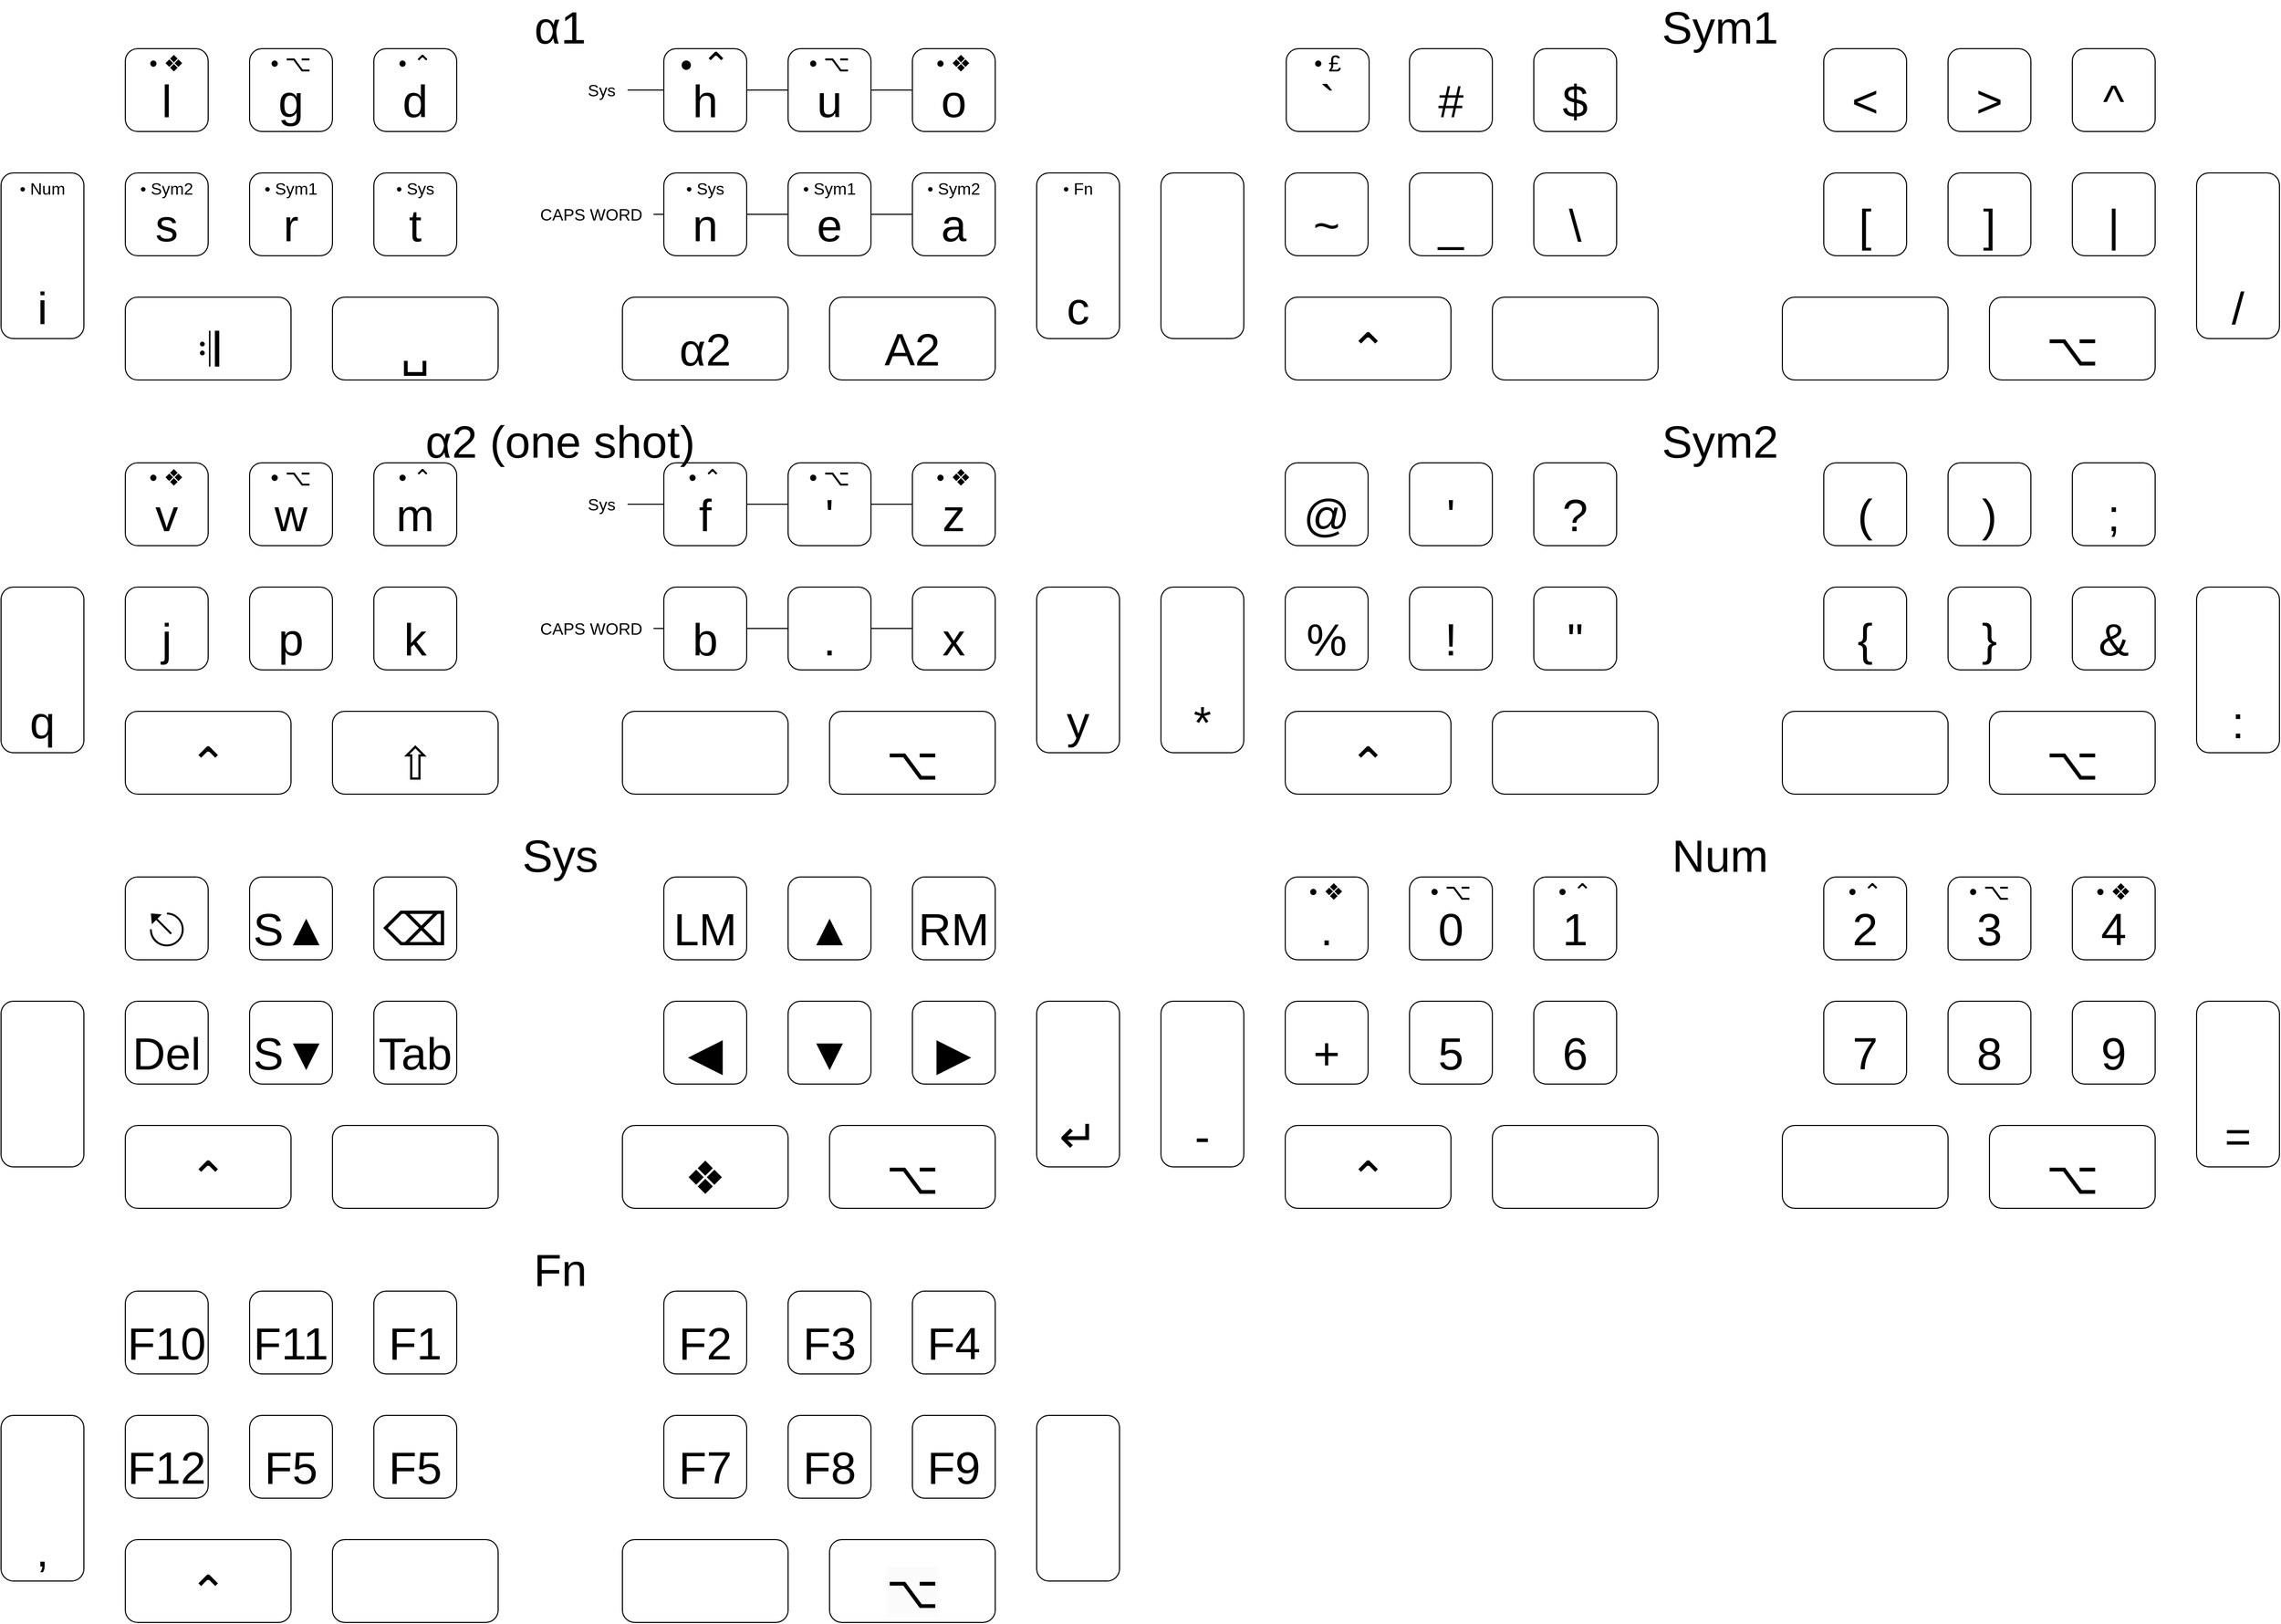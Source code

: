 <mxfile version="22.1.4" type="device">
  <diagram name="Page-1" id="Aq-wR4CXU5gDPPhotH3a">
    <mxGraphModel dx="1390" dy="2133" grid="1" gridSize="10" guides="1" tooltips="1" connect="1" arrows="1" fold="1" page="1" pageScale="1" pageWidth="827" pageHeight="1169" math="0" shadow="0">
      <root>
        <mxCell id="0" />
        <mxCell id="1" parent="0" />
        <mxCell id="SiqbtzPdJ404q3Dv6ypA-13" value="" style="rounded=0;whiteSpace=wrap;html=1;fillColor=none;recursiveResize=0;container=1;collapsible=0;strokeColor=none;" parent="1" vertex="1">
          <mxGeometry width="1080" height="360" as="geometry" />
        </mxCell>
        <mxCell id="Ziowv4BcDtoUfPSD0Y5t-6" value="d" style="rounded=1;whiteSpace=wrap;html=1;container=1;collapsible=0;recursiveResize=0;labelPosition=center;verticalLabelPosition=middle;align=center;verticalAlign=bottom;fontSize=44;fillColor=none;" parent="SiqbtzPdJ404q3Dv6ypA-13" vertex="1">
          <mxGeometry x="360" y="40" width="80" height="80" as="geometry" />
        </mxCell>
        <mxCell id="Ziowv4BcDtoUfPSD0Y5t-34" value="• ⌃" style="text;html=1;strokeColor=none;fillColor=none;align=center;verticalAlign=middle;whiteSpace=wrap;rounded=0;fontSize=22;" parent="Ziowv4BcDtoUfPSD0Y5t-6" vertex="1">
          <mxGeometry x="10" width="60" height="30" as="geometry" />
        </mxCell>
        <mxCell id="Ziowv4BcDtoUfPSD0Y5t-1" value="l" style="rounded=1;whiteSpace=wrap;html=1;container=1;collapsible=0;recursiveResize=0;labelPosition=center;verticalLabelPosition=middle;align=center;verticalAlign=bottom;fontSize=44;fillColor=none;" parent="SiqbtzPdJ404q3Dv6ypA-13" vertex="1">
          <mxGeometry x="120" y="40" width="80" height="80" as="geometry" />
        </mxCell>
        <mxCell id="Ziowv4BcDtoUfPSD0Y5t-32" value="•&amp;nbsp;❖" style="text;html=1;strokeColor=none;fillColor=none;align=center;verticalAlign=middle;whiteSpace=wrap;rounded=0;fontSize=22;" parent="Ziowv4BcDtoUfPSD0Y5t-1" vertex="1">
          <mxGeometry x="10" width="60" height="30" as="geometry" />
        </mxCell>
        <mxCell id="Ziowv4BcDtoUfPSD0Y5t-4" value="g" style="rounded=1;whiteSpace=wrap;html=1;container=1;collapsible=0;recursiveResize=0;labelPosition=center;verticalLabelPosition=middle;align=center;verticalAlign=bottom;fontSize=44;fillColor=none;" parent="SiqbtzPdJ404q3Dv6ypA-13" vertex="1">
          <mxGeometry x="240" y="40" width="80" height="80" as="geometry" />
        </mxCell>
        <mxCell id="Ziowv4BcDtoUfPSD0Y5t-33" value="•&amp;nbsp;⌥" style="text;html=1;strokeColor=none;fillColor=none;align=center;verticalAlign=middle;whiteSpace=wrap;rounded=0;fontSize=22;" parent="Ziowv4BcDtoUfPSD0Y5t-4" vertex="1">
          <mxGeometry x="10" width="60" height="30" as="geometry" />
        </mxCell>
        <mxCell id="Ziowv4BcDtoUfPSD0Y5t-8" value="s" style="rounded=1;whiteSpace=wrap;html=1;container=1;collapsible=0;recursiveResize=0;labelPosition=center;verticalLabelPosition=middle;align=center;verticalAlign=bottom;fontSize=44;fillColor=none;" parent="SiqbtzPdJ404q3Dv6ypA-13" vertex="1">
          <mxGeometry x="120" y="160" width="80" height="80" as="geometry" />
        </mxCell>
        <mxCell id="Ziowv4BcDtoUfPSD0Y5t-43" value="• Sym2" style="text;html=1;strokeColor=none;fillColor=none;align=center;verticalAlign=middle;whiteSpace=wrap;rounded=0;fontSize=16;" parent="Ziowv4BcDtoUfPSD0Y5t-8" vertex="1">
          <mxGeometry x="10" width="60" height="30" as="geometry" />
        </mxCell>
        <mxCell id="Ziowv4BcDtoUfPSD0Y5t-10" value="r" style="rounded=1;whiteSpace=wrap;html=1;container=1;collapsible=0;recursiveResize=0;labelPosition=center;verticalLabelPosition=middle;align=center;verticalAlign=bottom;fontSize=44;fillColor=none;" parent="SiqbtzPdJ404q3Dv6ypA-13" vertex="1">
          <mxGeometry x="240" y="160" width="80" height="80" as="geometry" />
        </mxCell>
        <mxCell id="Ziowv4BcDtoUfPSD0Y5t-42" value="• Sym1" style="text;html=1;strokeColor=none;fillColor=none;align=center;verticalAlign=middle;whiteSpace=wrap;rounded=0;fontSize=16;" parent="Ziowv4BcDtoUfPSD0Y5t-10" vertex="1">
          <mxGeometry x="10" width="60" height="30" as="geometry" />
        </mxCell>
        <mxCell id="Ziowv4BcDtoUfPSD0Y5t-12" value="t" style="rounded=1;whiteSpace=wrap;html=1;container=1;collapsible=0;recursiveResize=0;labelPosition=center;verticalLabelPosition=middle;align=center;verticalAlign=bottom;fontSize=44;fillColor=none;" parent="SiqbtzPdJ404q3Dv6ypA-13" vertex="1">
          <mxGeometry x="360" y="160" width="80" height="80" as="geometry" />
        </mxCell>
        <mxCell id="Ziowv4BcDtoUfPSD0Y5t-44" value="• Sys" style="text;html=1;strokeColor=none;fillColor=none;align=center;verticalAlign=middle;whiteSpace=wrap;rounded=0;fontSize=16;" parent="Ziowv4BcDtoUfPSD0Y5t-12" vertex="1">
          <mxGeometry x="10" width="60" height="30" as="geometry" />
        </mxCell>
        <mxCell id="Ziowv4BcDtoUfPSD0Y5t-20" value="i" style="rounded=1;whiteSpace=wrap;html=1;container=1;collapsible=0;recursiveResize=0;labelPosition=center;verticalLabelPosition=middle;align=center;verticalAlign=bottom;fontSize=44;fillColor=none;" parent="SiqbtzPdJ404q3Dv6ypA-13" vertex="1">
          <mxGeometry y="160" width="80" height="160" as="geometry" />
        </mxCell>
        <mxCell id="Ziowv4BcDtoUfPSD0Y5t-39" value="• Num" style="text;html=1;strokeColor=none;fillColor=none;align=center;verticalAlign=middle;whiteSpace=wrap;rounded=0;fontSize=16;" parent="Ziowv4BcDtoUfPSD0Y5t-20" vertex="1">
          <mxGeometry x="10" width="60" height="30" as="geometry" />
        </mxCell>
        <mxCell id="Ziowv4BcDtoUfPSD0Y5t-22" value="␣" style="rounded=1;whiteSpace=wrap;html=1;container=1;collapsible=0;recursiveResize=0;labelPosition=center;verticalLabelPosition=middle;align=center;verticalAlign=bottom;fontSize=44;fillColor=none;" parent="SiqbtzPdJ404q3Dv6ypA-13" vertex="1">
          <mxGeometry x="320" y="280" width="160" height="80" as="geometry" />
        </mxCell>
        <mxCell id="Ziowv4BcDtoUfPSD0Y5t-23" value="h" style="rounded=1;whiteSpace=wrap;html=1;container=1;collapsible=0;recursiveResize=0;labelPosition=center;verticalLabelPosition=middle;align=center;verticalAlign=bottom;fontSize=44;fillColor=none;" parent="SiqbtzPdJ404q3Dv6ypA-13" vertex="1">
          <mxGeometry x="640" y="40" width="80" height="80" as="geometry" />
        </mxCell>
        <mxCell id="Ziowv4BcDtoUfPSD0Y5t-35" value="• ⌃" style="text;html=1;strokeColor=none;fillColor=none;align=center;verticalAlign=middle;whiteSpace=wrap;rounded=0;fontSize=33;" parent="Ziowv4BcDtoUfPSD0Y5t-23" vertex="1">
          <mxGeometry x="10" width="60" height="30" as="geometry" />
        </mxCell>
        <mxCell id="SiqbtzPdJ404q3Dv6ypA-15" style="edgeStyle=orthogonalEdgeStyle;rounded=0;orthogonalLoop=1;jettySize=auto;html=1;exitX=0;exitY=0.5;exitDx=0;exitDy=0;entryX=1;entryY=0.5;entryDx=0;entryDy=0;endArrow=none;endFill=0;" parent="SiqbtzPdJ404q3Dv6ypA-13" source="Ziowv4BcDtoUfPSD0Y5t-24" target="Ziowv4BcDtoUfPSD0Y5t-23" edge="1">
          <mxGeometry relative="1" as="geometry" />
        </mxCell>
        <mxCell id="Ziowv4BcDtoUfPSD0Y5t-24" value="u" style="rounded=1;whiteSpace=wrap;html=1;container=1;collapsible=0;recursiveResize=0;labelPosition=center;verticalLabelPosition=middle;align=center;verticalAlign=bottom;fontSize=44;fillColor=none;" parent="SiqbtzPdJ404q3Dv6ypA-13" vertex="1">
          <mxGeometry x="760" y="40" width="80" height="80" as="geometry" />
        </mxCell>
        <mxCell id="Ziowv4BcDtoUfPSD0Y5t-36" value="•&amp;nbsp;⌥" style="text;html=1;strokeColor=none;fillColor=none;align=center;verticalAlign=middle;whiteSpace=wrap;rounded=0;fontSize=22;" parent="Ziowv4BcDtoUfPSD0Y5t-24" vertex="1">
          <mxGeometry x="10" width="60" height="30" as="geometry" />
        </mxCell>
        <mxCell id="SiqbtzPdJ404q3Dv6ypA-14" style="edgeStyle=orthogonalEdgeStyle;rounded=0;orthogonalLoop=1;jettySize=auto;html=1;exitX=0;exitY=0.5;exitDx=0;exitDy=0;entryX=1;entryY=0.5;entryDx=0;entryDy=0;endArrow=none;endFill=0;" parent="SiqbtzPdJ404q3Dv6ypA-13" source="Ziowv4BcDtoUfPSD0Y5t-25" target="Ziowv4BcDtoUfPSD0Y5t-24" edge="1">
          <mxGeometry relative="1" as="geometry" />
        </mxCell>
        <mxCell id="Ziowv4BcDtoUfPSD0Y5t-25" value="o" style="rounded=1;whiteSpace=wrap;html=1;container=1;collapsible=0;recursiveResize=0;labelPosition=center;verticalLabelPosition=middle;align=center;verticalAlign=bottom;fontSize=44;fillColor=none;" parent="SiqbtzPdJ404q3Dv6ypA-13" vertex="1">
          <mxGeometry x="880" y="40" width="80" height="80" as="geometry" />
        </mxCell>
        <mxCell id="Ziowv4BcDtoUfPSD0Y5t-37" value="•&amp;nbsp;❖" style="text;html=1;strokeColor=none;fillColor=none;align=center;verticalAlign=middle;whiteSpace=wrap;rounded=0;fontSize=22;" parent="Ziowv4BcDtoUfPSD0Y5t-25" vertex="1">
          <mxGeometry x="10" width="60" height="30" as="geometry" />
        </mxCell>
        <mxCell id="Ziowv4BcDtoUfPSD0Y5t-26" value="n" style="rounded=1;whiteSpace=wrap;html=1;container=1;collapsible=0;recursiveResize=0;labelPosition=center;verticalLabelPosition=middle;align=center;verticalAlign=bottom;fontSize=44;fillColor=none;" parent="SiqbtzPdJ404q3Dv6ypA-13" vertex="1">
          <mxGeometry x="640" y="160" width="80" height="80" as="geometry" />
        </mxCell>
        <mxCell id="Ziowv4BcDtoUfPSD0Y5t-45" value="• Sys" style="text;html=1;strokeColor=none;fillColor=none;align=center;verticalAlign=middle;whiteSpace=wrap;rounded=0;fontSize=16;" parent="Ziowv4BcDtoUfPSD0Y5t-26" vertex="1">
          <mxGeometry x="10" width="60" height="30" as="geometry" />
        </mxCell>
        <mxCell id="SiqbtzPdJ404q3Dv6ypA-18" style="edgeStyle=orthogonalEdgeStyle;rounded=0;orthogonalLoop=1;jettySize=auto;html=1;exitX=0;exitY=0.5;exitDx=0;exitDy=0;entryX=1;entryY=0.5;entryDx=0;entryDy=0;endArrow=none;endFill=0;" parent="SiqbtzPdJ404q3Dv6ypA-13" source="Ziowv4BcDtoUfPSD0Y5t-27" target="Ziowv4BcDtoUfPSD0Y5t-26" edge="1">
          <mxGeometry relative="1" as="geometry" />
        </mxCell>
        <mxCell id="Ziowv4BcDtoUfPSD0Y5t-27" value="e" style="rounded=1;whiteSpace=wrap;html=1;container=1;collapsible=0;recursiveResize=0;labelPosition=center;verticalLabelPosition=middle;align=center;verticalAlign=bottom;fontSize=44;fillColor=none;" parent="SiqbtzPdJ404q3Dv6ypA-13" vertex="1">
          <mxGeometry x="760" y="160" width="80" height="80" as="geometry" />
        </mxCell>
        <mxCell id="Ziowv4BcDtoUfPSD0Y5t-41" value="• Sym1" style="text;html=1;strokeColor=none;fillColor=none;align=center;verticalAlign=middle;whiteSpace=wrap;rounded=0;fontSize=16;" parent="Ziowv4BcDtoUfPSD0Y5t-27" vertex="1">
          <mxGeometry x="10" width="60" height="30" as="geometry" />
        </mxCell>
        <mxCell id="SiqbtzPdJ404q3Dv6ypA-17" style="edgeStyle=orthogonalEdgeStyle;rounded=0;orthogonalLoop=1;jettySize=auto;html=1;exitX=0;exitY=0.5;exitDx=0;exitDy=0;entryX=1;entryY=0.5;entryDx=0;entryDy=0;endArrow=none;endFill=0;" parent="SiqbtzPdJ404q3Dv6ypA-13" source="Ziowv4BcDtoUfPSD0Y5t-28" target="Ziowv4BcDtoUfPSD0Y5t-27" edge="1">
          <mxGeometry relative="1" as="geometry" />
        </mxCell>
        <mxCell id="Ziowv4BcDtoUfPSD0Y5t-28" value="a" style="rounded=1;whiteSpace=wrap;html=1;container=1;collapsible=0;recursiveResize=0;labelPosition=center;verticalLabelPosition=middle;align=center;verticalAlign=bottom;fontSize=44;fillColor=none;" parent="SiqbtzPdJ404q3Dv6ypA-13" vertex="1">
          <mxGeometry x="880" y="160" width="80" height="80" as="geometry" />
        </mxCell>
        <mxCell id="Ziowv4BcDtoUfPSD0Y5t-40" value="&lt;div style=&quot;font-size: 16px;&quot;&gt;• Sym2&lt;/div&gt;" style="text;html=1;strokeColor=none;fillColor=none;align=center;verticalAlign=middle;whiteSpace=wrap;rounded=0;labelBackgroundColor=default;fontSize=16;" parent="Ziowv4BcDtoUfPSD0Y5t-28" vertex="1">
          <mxGeometry x="10" width="60" height="30" as="geometry" />
        </mxCell>
        <mxCell id="Ziowv4BcDtoUfPSD0Y5t-29" value="c" style="rounded=1;whiteSpace=wrap;html=1;container=1;collapsible=0;recursiveResize=0;labelPosition=center;verticalLabelPosition=middle;align=center;verticalAlign=bottom;fontSize=44;fillColor=none;" parent="SiqbtzPdJ404q3Dv6ypA-13" vertex="1">
          <mxGeometry x="1000" y="160" width="80" height="160" as="geometry" />
        </mxCell>
        <mxCell id="Ziowv4BcDtoUfPSD0Y5t-38" value="• Fn" style="text;html=1;strokeColor=none;fillColor=none;align=center;verticalAlign=middle;whiteSpace=wrap;rounded=0;fontSize=16;" parent="Ziowv4BcDtoUfPSD0Y5t-29" vertex="1">
          <mxGeometry x="10" width="60" height="30" as="geometry" />
        </mxCell>
        <mxCell id="Ziowv4BcDtoUfPSD0Y5t-31" value="α2" style="rounded=1;whiteSpace=wrap;html=1;container=1;collapsible=0;recursiveResize=0;labelPosition=center;verticalLabelPosition=middle;align=center;verticalAlign=bottom;fontSize=44;fillColor=none;" parent="SiqbtzPdJ404q3Dv6ypA-13" vertex="1">
          <mxGeometry x="600" y="280" width="160" height="80" as="geometry" />
        </mxCell>
        <mxCell id="Ziowv4BcDtoUfPSD0Y5t-46" value="𝄇" style="rounded=1;whiteSpace=wrap;html=1;container=1;collapsible=0;recursiveResize=0;labelPosition=center;verticalLabelPosition=middle;align=center;verticalAlign=bottom;fontSize=44;fillColor=none;" parent="SiqbtzPdJ404q3Dv6ypA-13" vertex="1">
          <mxGeometry x="120" y="280" width="160" height="80" as="geometry" />
        </mxCell>
        <mxCell id="Ziowv4BcDtoUfPSD0Y5t-47" value="A2" style="rounded=1;whiteSpace=wrap;html=1;container=1;collapsible=0;recursiveResize=0;labelPosition=center;verticalLabelPosition=middle;align=center;verticalAlign=bottom;fontSize=44;fillColor=none;" parent="SiqbtzPdJ404q3Dv6ypA-13" vertex="1">
          <mxGeometry x="800" y="280" width="160" height="80" as="geometry" />
        </mxCell>
        <mxCell id="SiqbtzPdJ404q3Dv6ypA-2" value="α1" style="text;html=1;strokeColor=none;fillColor=none;align=center;verticalAlign=middle;whiteSpace=wrap;rounded=0;fontSize=44;" parent="SiqbtzPdJ404q3Dv6ypA-13" vertex="1">
          <mxGeometry x="480" width="120" height="40" as="geometry" />
        </mxCell>
        <mxCell id="SiqbtzPdJ404q3Dv6ypA-10" value="CAPS WORD" style="text;html=1;strokeColor=none;fillColor=none;align=center;verticalAlign=middle;whiteSpace=wrap;rounded=0;autosize=1;fontSize=16;" parent="SiqbtzPdJ404q3Dv6ypA-13" vertex="1">
          <mxGeometry x="510" y="185" width="120" height="30" as="geometry" />
        </mxCell>
        <mxCell id="SiqbtzPdJ404q3Dv6ypA-19" style="edgeStyle=orthogonalEdgeStyle;rounded=0;orthogonalLoop=1;jettySize=auto;html=1;exitX=0;exitY=0.5;exitDx=0;exitDy=0;entryX=1;entryY=0.5;entryDx=0;entryDy=0;endArrow=none;endFill=0;" parent="SiqbtzPdJ404q3Dv6ypA-13" source="Ziowv4BcDtoUfPSD0Y5t-26" target="SiqbtzPdJ404q3Dv6ypA-10" edge="1">
          <mxGeometry relative="1" as="geometry" />
        </mxCell>
        <mxCell id="SiqbtzPdJ404q3Dv6ypA-11" value="Sys" style="text;html=1;strokeColor=none;fillColor=none;align=center;verticalAlign=middle;whiteSpace=wrap;rounded=0;autosize=1;fontSize=16;" parent="SiqbtzPdJ404q3Dv6ypA-13" vertex="1">
          <mxGeometry x="555" y="65" width="50" height="30" as="geometry" />
        </mxCell>
        <mxCell id="SiqbtzPdJ404q3Dv6ypA-16" style="edgeStyle=orthogonalEdgeStyle;rounded=0;orthogonalLoop=1;jettySize=auto;html=1;exitX=0;exitY=0.5;exitDx=0;exitDy=0;entryX=1;entryY=0.5;entryDx=0;entryDy=0;endArrow=none;endFill=0;" parent="SiqbtzPdJ404q3Dv6ypA-13" source="Ziowv4BcDtoUfPSD0Y5t-23" target="SiqbtzPdJ404q3Dv6ypA-11" edge="1">
          <mxGeometry relative="1" as="geometry" />
        </mxCell>
        <mxCell id="SiqbtzPdJ404q3Dv6ypA-20" value="" style="rounded=0;whiteSpace=wrap;html=1;fillColor=none;recursiveResize=0;container=1;collapsible=0;strokeColor=none;" parent="1" vertex="1">
          <mxGeometry y="400" width="1080" height="360" as="geometry" />
        </mxCell>
        <mxCell id="SiqbtzPdJ404q3Dv6ypA-21" value="m" style="rounded=1;whiteSpace=wrap;html=1;container=1;collapsible=0;recursiveResize=0;labelPosition=center;verticalLabelPosition=middle;align=center;verticalAlign=bottom;fontSize=44;fillColor=none;" parent="SiqbtzPdJ404q3Dv6ypA-20" vertex="1">
          <mxGeometry x="360" y="40" width="80" height="80" as="geometry" />
        </mxCell>
        <mxCell id="SiqbtzPdJ404q3Dv6ypA-22" value="•&amp;nbsp;⌃" style="text;html=1;strokeColor=none;fillColor=none;align=center;verticalAlign=middle;whiteSpace=wrap;rounded=0;fontSize=22;" parent="SiqbtzPdJ404q3Dv6ypA-21" vertex="1">
          <mxGeometry x="10" width="60" height="30" as="geometry" />
        </mxCell>
        <mxCell id="SiqbtzPdJ404q3Dv6ypA-23" value="v" style="rounded=1;whiteSpace=wrap;html=1;container=1;collapsible=0;recursiveResize=0;labelPosition=center;verticalLabelPosition=middle;align=center;verticalAlign=bottom;fontSize=44;fillColor=none;" parent="SiqbtzPdJ404q3Dv6ypA-20" vertex="1">
          <mxGeometry x="120" y="40" width="80" height="80" as="geometry" />
        </mxCell>
        <mxCell id="SiqbtzPdJ404q3Dv6ypA-24" value="•&amp;nbsp;❖" style="text;html=1;strokeColor=none;fillColor=none;align=center;verticalAlign=middle;whiteSpace=wrap;rounded=0;fontSize=22;" parent="SiqbtzPdJ404q3Dv6ypA-23" vertex="1">
          <mxGeometry x="10" width="60" height="30" as="geometry" />
        </mxCell>
        <mxCell id="SiqbtzPdJ404q3Dv6ypA-25" value="w" style="rounded=1;whiteSpace=wrap;html=1;container=1;collapsible=0;recursiveResize=0;labelPosition=center;verticalLabelPosition=middle;align=center;verticalAlign=bottom;fontSize=44;fillColor=none;" parent="SiqbtzPdJ404q3Dv6ypA-20" vertex="1">
          <mxGeometry x="240" y="40" width="80" height="80" as="geometry" />
        </mxCell>
        <mxCell id="SiqbtzPdJ404q3Dv6ypA-26" value="•&amp;nbsp;⌥" style="text;html=1;strokeColor=none;fillColor=none;align=center;verticalAlign=middle;whiteSpace=wrap;rounded=0;fontSize=22;" parent="SiqbtzPdJ404q3Dv6ypA-25" vertex="1">
          <mxGeometry x="10" width="60" height="30" as="geometry" />
        </mxCell>
        <mxCell id="SiqbtzPdJ404q3Dv6ypA-27" value="j" style="rounded=1;whiteSpace=wrap;html=1;container=1;collapsible=0;recursiveResize=0;labelPosition=center;verticalLabelPosition=middle;align=center;verticalAlign=bottom;fontSize=44;fillColor=none;" parent="SiqbtzPdJ404q3Dv6ypA-20" vertex="1">
          <mxGeometry x="120" y="160" width="80" height="80" as="geometry" />
        </mxCell>
        <mxCell id="SiqbtzPdJ404q3Dv6ypA-29" value="p" style="rounded=1;whiteSpace=wrap;html=1;container=1;collapsible=0;recursiveResize=0;labelPosition=center;verticalLabelPosition=middle;align=center;verticalAlign=bottom;fontSize=44;fillColor=none;" parent="SiqbtzPdJ404q3Dv6ypA-20" vertex="1">
          <mxGeometry x="240" y="160" width="80" height="80" as="geometry" />
        </mxCell>
        <mxCell id="SiqbtzPdJ404q3Dv6ypA-31" value="k" style="rounded=1;whiteSpace=wrap;html=1;container=1;collapsible=0;recursiveResize=0;labelPosition=center;verticalLabelPosition=middle;align=center;verticalAlign=bottom;fontSize=44;fillColor=none;" parent="SiqbtzPdJ404q3Dv6ypA-20" vertex="1">
          <mxGeometry x="360" y="160" width="80" height="80" as="geometry" />
        </mxCell>
        <mxCell id="SiqbtzPdJ404q3Dv6ypA-33" value="q" style="rounded=1;whiteSpace=wrap;html=1;container=1;collapsible=0;recursiveResize=0;labelPosition=center;verticalLabelPosition=middle;align=center;verticalAlign=bottom;fontSize=44;fillColor=none;" parent="SiqbtzPdJ404q3Dv6ypA-20" vertex="1">
          <mxGeometry y="160" width="80" height="160" as="geometry" />
        </mxCell>
        <mxCell id="SiqbtzPdJ404q3Dv6ypA-35" value="⇧" style="rounded=1;whiteSpace=wrap;html=1;container=1;collapsible=0;recursiveResize=0;labelPosition=center;verticalLabelPosition=middle;align=center;verticalAlign=bottom;fontSize=44;fillColor=none;" parent="SiqbtzPdJ404q3Dv6ypA-20" vertex="1">
          <mxGeometry x="320" y="280" width="160" height="80" as="geometry" />
        </mxCell>
        <mxCell id="SiqbtzPdJ404q3Dv6ypA-36" value="f" style="rounded=1;whiteSpace=wrap;html=1;container=1;collapsible=0;recursiveResize=0;labelPosition=center;verticalLabelPosition=middle;align=center;verticalAlign=bottom;fontSize=44;fillColor=none;" parent="SiqbtzPdJ404q3Dv6ypA-20" vertex="1">
          <mxGeometry x="640" y="40" width="80" height="80" as="geometry" />
        </mxCell>
        <mxCell id="SiqbtzPdJ404q3Dv6ypA-37" value="•&amp;nbsp;⌃" style="text;html=1;strokeColor=none;fillColor=none;align=center;verticalAlign=middle;whiteSpace=wrap;rounded=0;fontSize=22;" parent="SiqbtzPdJ404q3Dv6ypA-36" vertex="1">
          <mxGeometry x="10" width="60" height="30" as="geometry" />
        </mxCell>
        <mxCell id="SiqbtzPdJ404q3Dv6ypA-38" style="edgeStyle=orthogonalEdgeStyle;rounded=0;orthogonalLoop=1;jettySize=auto;html=1;exitX=0;exitY=0.5;exitDx=0;exitDy=0;entryX=1;entryY=0.5;entryDx=0;entryDy=0;endArrow=none;endFill=0;" parent="SiqbtzPdJ404q3Dv6ypA-20" source="SiqbtzPdJ404q3Dv6ypA-39" target="SiqbtzPdJ404q3Dv6ypA-36" edge="1">
          <mxGeometry relative="1" as="geometry" />
        </mxCell>
        <mxCell id="SiqbtzPdJ404q3Dv6ypA-39" value="&#39;" style="rounded=1;whiteSpace=wrap;html=1;container=1;collapsible=0;recursiveResize=0;labelPosition=center;verticalLabelPosition=middle;align=center;verticalAlign=bottom;fontSize=44;fillColor=none;" parent="SiqbtzPdJ404q3Dv6ypA-20" vertex="1">
          <mxGeometry x="760" y="40" width="80" height="80" as="geometry" />
        </mxCell>
        <mxCell id="SiqbtzPdJ404q3Dv6ypA-40" value="•&amp;nbsp;⌥" style="text;html=1;strokeColor=none;fillColor=none;align=center;verticalAlign=middle;whiteSpace=wrap;rounded=0;fontSize=22;" parent="SiqbtzPdJ404q3Dv6ypA-39" vertex="1">
          <mxGeometry x="10" width="60" height="30" as="geometry" />
        </mxCell>
        <mxCell id="SiqbtzPdJ404q3Dv6ypA-41" style="edgeStyle=orthogonalEdgeStyle;rounded=0;orthogonalLoop=1;jettySize=auto;html=1;exitX=0;exitY=0.5;exitDx=0;exitDy=0;entryX=1;entryY=0.5;entryDx=0;entryDy=0;endArrow=none;endFill=0;" parent="SiqbtzPdJ404q3Dv6ypA-20" source="SiqbtzPdJ404q3Dv6ypA-42" target="SiqbtzPdJ404q3Dv6ypA-39" edge="1">
          <mxGeometry relative="1" as="geometry" />
        </mxCell>
        <mxCell id="SiqbtzPdJ404q3Dv6ypA-42" value="z" style="rounded=1;whiteSpace=wrap;html=1;container=1;collapsible=0;recursiveResize=0;labelPosition=center;verticalLabelPosition=middle;align=center;verticalAlign=bottom;fontSize=44;fillColor=none;" parent="SiqbtzPdJ404q3Dv6ypA-20" vertex="1">
          <mxGeometry x="880" y="40" width="80" height="80" as="geometry" />
        </mxCell>
        <mxCell id="SiqbtzPdJ404q3Dv6ypA-43" value="•&amp;nbsp;❖" style="text;html=1;strokeColor=none;fillColor=none;align=center;verticalAlign=middle;whiteSpace=wrap;rounded=0;fontSize=22;" parent="SiqbtzPdJ404q3Dv6ypA-42" vertex="1">
          <mxGeometry x="10" width="60" height="30" as="geometry" />
        </mxCell>
        <mxCell id="SiqbtzPdJ404q3Dv6ypA-44" value="b" style="rounded=1;whiteSpace=wrap;html=1;container=1;collapsible=0;recursiveResize=0;labelPosition=center;verticalLabelPosition=middle;align=center;verticalAlign=bottom;fontSize=44;fillColor=none;" parent="SiqbtzPdJ404q3Dv6ypA-20" vertex="1">
          <mxGeometry x="640" y="160" width="80" height="80" as="geometry" />
        </mxCell>
        <mxCell id="SiqbtzPdJ404q3Dv6ypA-46" style="edgeStyle=orthogonalEdgeStyle;rounded=0;orthogonalLoop=1;jettySize=auto;html=1;exitX=0;exitY=0.5;exitDx=0;exitDy=0;entryX=1;entryY=0.5;entryDx=0;entryDy=0;endArrow=none;endFill=0;" parent="SiqbtzPdJ404q3Dv6ypA-20" source="SiqbtzPdJ404q3Dv6ypA-47" target="SiqbtzPdJ404q3Dv6ypA-44" edge="1">
          <mxGeometry relative="1" as="geometry" />
        </mxCell>
        <mxCell id="SiqbtzPdJ404q3Dv6ypA-47" value="." style="rounded=1;whiteSpace=wrap;html=1;container=1;collapsible=0;recursiveResize=0;labelPosition=center;verticalLabelPosition=middle;align=center;verticalAlign=bottom;fontSize=44;fillColor=none;" parent="SiqbtzPdJ404q3Dv6ypA-20" vertex="1">
          <mxGeometry x="760" y="160" width="80" height="80" as="geometry" />
        </mxCell>
        <mxCell id="SiqbtzPdJ404q3Dv6ypA-49" style="edgeStyle=orthogonalEdgeStyle;rounded=0;orthogonalLoop=1;jettySize=auto;html=1;exitX=0;exitY=0.5;exitDx=0;exitDy=0;entryX=1;entryY=0.5;entryDx=0;entryDy=0;endArrow=none;endFill=0;" parent="SiqbtzPdJ404q3Dv6ypA-20" source="SiqbtzPdJ404q3Dv6ypA-50" target="SiqbtzPdJ404q3Dv6ypA-47" edge="1">
          <mxGeometry relative="1" as="geometry" />
        </mxCell>
        <mxCell id="SiqbtzPdJ404q3Dv6ypA-50" value="x" style="rounded=1;whiteSpace=wrap;html=1;container=1;collapsible=0;recursiveResize=0;labelPosition=center;verticalLabelPosition=middle;align=center;verticalAlign=bottom;fontSize=44;fillColor=none;" parent="SiqbtzPdJ404q3Dv6ypA-20" vertex="1">
          <mxGeometry x="880" y="160" width="80" height="80" as="geometry" />
        </mxCell>
        <mxCell id="SiqbtzPdJ404q3Dv6ypA-52" value="y" style="rounded=1;whiteSpace=wrap;html=1;container=1;collapsible=0;recursiveResize=0;labelPosition=center;verticalLabelPosition=middle;align=center;verticalAlign=bottom;fontSize=44;fillColor=none;" parent="SiqbtzPdJ404q3Dv6ypA-20" vertex="1">
          <mxGeometry x="1000" y="160" width="80" height="160" as="geometry" />
        </mxCell>
        <mxCell id="SiqbtzPdJ404q3Dv6ypA-54" value="" style="rounded=1;whiteSpace=wrap;html=1;container=1;collapsible=0;recursiveResize=0;labelPosition=center;verticalLabelPosition=middle;align=center;verticalAlign=bottom;fontSize=44;fillColor=none;" parent="SiqbtzPdJ404q3Dv6ypA-20" vertex="1">
          <mxGeometry x="600" y="280" width="160" height="80" as="geometry" />
        </mxCell>
        <mxCell id="SiqbtzPdJ404q3Dv6ypA-55" value="⌃" style="rounded=1;whiteSpace=wrap;html=1;container=1;collapsible=0;recursiveResize=0;labelPosition=center;verticalLabelPosition=middle;align=center;verticalAlign=bottom;fontSize=44;fillColor=none;" parent="SiqbtzPdJ404q3Dv6ypA-20" vertex="1">
          <mxGeometry x="120" y="280" width="160" height="80" as="geometry" />
        </mxCell>
        <mxCell id="SiqbtzPdJ404q3Dv6ypA-56" value="⌥" style="rounded=1;whiteSpace=wrap;html=1;container=1;collapsible=0;recursiveResize=0;labelPosition=center;verticalLabelPosition=middle;align=center;verticalAlign=bottom;fontSize=44;fillColor=none;" parent="SiqbtzPdJ404q3Dv6ypA-20" vertex="1">
          <mxGeometry x="800" y="280" width="160" height="80" as="geometry" />
        </mxCell>
        <mxCell id="SiqbtzPdJ404q3Dv6ypA-57" value="α2 (one shot)" style="text;html=1;strokeColor=none;fillColor=none;align=center;verticalAlign=middle;whiteSpace=wrap;rounded=0;fontSize=44;autosize=1;" parent="SiqbtzPdJ404q3Dv6ypA-20" vertex="1">
          <mxGeometry x="400" y="-15" width="280" height="70" as="geometry" />
        </mxCell>
        <mxCell id="SiqbtzPdJ404q3Dv6ypA-58" value="CAPS WORD" style="text;html=1;strokeColor=none;fillColor=none;align=center;verticalAlign=middle;whiteSpace=wrap;rounded=0;autosize=1;fontSize=16;" parent="SiqbtzPdJ404q3Dv6ypA-20" vertex="1">
          <mxGeometry x="510" y="185" width="120" height="30" as="geometry" />
        </mxCell>
        <mxCell id="SiqbtzPdJ404q3Dv6ypA-59" style="edgeStyle=orthogonalEdgeStyle;rounded=0;orthogonalLoop=1;jettySize=auto;html=1;exitX=0;exitY=0.5;exitDx=0;exitDy=0;entryX=1;entryY=0.5;entryDx=0;entryDy=0;endArrow=none;endFill=0;" parent="SiqbtzPdJ404q3Dv6ypA-20" source="SiqbtzPdJ404q3Dv6ypA-44" target="SiqbtzPdJ404q3Dv6ypA-58" edge="1">
          <mxGeometry relative="1" as="geometry" />
        </mxCell>
        <mxCell id="SiqbtzPdJ404q3Dv6ypA-60" value="Sys" style="text;html=1;strokeColor=none;fillColor=none;align=center;verticalAlign=middle;whiteSpace=wrap;rounded=0;autosize=1;fontSize=16;" parent="SiqbtzPdJ404q3Dv6ypA-20" vertex="1">
          <mxGeometry x="555" y="65" width="50" height="30" as="geometry" />
        </mxCell>
        <mxCell id="SiqbtzPdJ404q3Dv6ypA-61" style="edgeStyle=orthogonalEdgeStyle;rounded=0;orthogonalLoop=1;jettySize=auto;html=1;exitX=0;exitY=0.5;exitDx=0;exitDy=0;entryX=1;entryY=0.5;entryDx=0;entryDy=0;endArrow=none;endFill=0;" parent="SiqbtzPdJ404q3Dv6ypA-20" source="SiqbtzPdJ404q3Dv6ypA-36" target="SiqbtzPdJ404q3Dv6ypA-60" edge="1">
          <mxGeometry relative="1" as="geometry" />
        </mxCell>
        <mxCell id="SiqbtzPdJ404q3Dv6ypA-104" value="" style="rounded=0;whiteSpace=wrap;html=1;fillColor=none;recursiveResize=0;container=1;collapsible=0;strokeColor=none;" parent="1" vertex="1">
          <mxGeometry x="1120" width="1080" height="360" as="geometry" />
        </mxCell>
        <mxCell id="SiqbtzPdJ404q3Dv6ypA-105" value="$" style="rounded=1;whiteSpace=wrap;html=1;container=1;collapsible=0;recursiveResize=0;labelPosition=center;verticalLabelPosition=middle;align=center;verticalAlign=bottom;fontSize=44;fillColor=none;" parent="SiqbtzPdJ404q3Dv6ypA-104" vertex="1">
          <mxGeometry x="360" y="40" width="80" height="80" as="geometry" />
        </mxCell>
        <mxCell id="SiqbtzPdJ404q3Dv6ypA-109" value="#" style="rounded=1;whiteSpace=wrap;html=1;container=1;collapsible=0;recursiveResize=0;labelPosition=center;verticalLabelPosition=middle;align=center;verticalAlign=bottom;fontSize=44;fillColor=none;" parent="SiqbtzPdJ404q3Dv6ypA-104" vertex="1">
          <mxGeometry x="240" y="40" width="80" height="80" as="geometry" />
        </mxCell>
        <mxCell id="SiqbtzPdJ404q3Dv6ypA-111" value="~" style="rounded=1;whiteSpace=wrap;html=1;container=1;collapsible=0;recursiveResize=0;labelPosition=center;verticalLabelPosition=middle;align=center;verticalAlign=bottom;fontSize=44;fillColor=none;" parent="SiqbtzPdJ404q3Dv6ypA-104" vertex="1">
          <mxGeometry x="120" y="160" width="80" height="80" as="geometry" />
        </mxCell>
        <mxCell id="SiqbtzPdJ404q3Dv6ypA-113" value="_" style="rounded=1;whiteSpace=wrap;html=1;container=1;collapsible=0;recursiveResize=0;labelPosition=center;verticalLabelPosition=middle;align=center;verticalAlign=bottom;fontSize=44;fillColor=none;" parent="SiqbtzPdJ404q3Dv6ypA-104" vertex="1">
          <mxGeometry x="240" y="160" width="80" height="80" as="geometry" />
        </mxCell>
        <mxCell id="SiqbtzPdJ404q3Dv6ypA-115" value="\" style="rounded=1;whiteSpace=wrap;html=1;container=1;collapsible=0;recursiveResize=0;labelPosition=center;verticalLabelPosition=middle;align=center;verticalAlign=bottom;fontSize=44;fillColor=none;" parent="SiqbtzPdJ404q3Dv6ypA-104" vertex="1">
          <mxGeometry x="360" y="160" width="80" height="80" as="geometry" />
        </mxCell>
        <mxCell id="SiqbtzPdJ404q3Dv6ypA-117" value="" style="rounded=1;whiteSpace=wrap;html=1;container=1;collapsible=0;recursiveResize=0;labelPosition=center;verticalLabelPosition=middle;align=center;verticalAlign=bottom;fontSize=44;fillColor=none;" parent="SiqbtzPdJ404q3Dv6ypA-104" vertex="1">
          <mxGeometry y="160" width="80" height="160" as="geometry" />
        </mxCell>
        <mxCell id="SiqbtzPdJ404q3Dv6ypA-119" value="" style="rounded=1;whiteSpace=wrap;html=1;container=1;collapsible=0;recursiveResize=0;labelPosition=center;verticalLabelPosition=middle;align=center;verticalAlign=bottom;fontSize=44;fillColor=none;" parent="SiqbtzPdJ404q3Dv6ypA-104" vertex="1">
          <mxGeometry x="320" y="280" width="160" height="80" as="geometry" />
        </mxCell>
        <mxCell id="SiqbtzPdJ404q3Dv6ypA-120" value="&amp;lt;" style="rounded=1;whiteSpace=wrap;html=1;container=1;collapsible=0;recursiveResize=0;labelPosition=center;verticalLabelPosition=middle;align=center;verticalAlign=bottom;fontSize=44;fillColor=none;" parent="SiqbtzPdJ404q3Dv6ypA-104" vertex="1">
          <mxGeometry x="640" y="40" width="80" height="80" as="geometry" />
        </mxCell>
        <mxCell id="SiqbtzPdJ404q3Dv6ypA-123" value="&amp;gt;" style="rounded=1;whiteSpace=wrap;html=1;container=1;collapsible=0;recursiveResize=0;labelPosition=center;verticalLabelPosition=middle;align=center;verticalAlign=bottom;fontSize=44;fillColor=none;" parent="SiqbtzPdJ404q3Dv6ypA-104" vertex="1">
          <mxGeometry x="760" y="40" width="80" height="80" as="geometry" />
        </mxCell>
        <mxCell id="SiqbtzPdJ404q3Dv6ypA-126" value="^" style="rounded=1;whiteSpace=wrap;html=1;container=1;collapsible=0;recursiveResize=0;labelPosition=center;verticalLabelPosition=middle;align=center;verticalAlign=bottom;fontSize=44;fillColor=none;" parent="SiqbtzPdJ404q3Dv6ypA-104" vertex="1">
          <mxGeometry x="880" y="40" width="80" height="80" as="geometry" />
        </mxCell>
        <mxCell id="SiqbtzPdJ404q3Dv6ypA-128" value="[" style="rounded=1;whiteSpace=wrap;html=1;container=1;collapsible=0;recursiveResize=0;labelPosition=center;verticalLabelPosition=middle;align=center;verticalAlign=bottom;fontSize=44;fillColor=none;" parent="SiqbtzPdJ404q3Dv6ypA-104" vertex="1">
          <mxGeometry x="640" y="160" width="80" height="80" as="geometry" />
        </mxCell>
        <mxCell id="SiqbtzPdJ404q3Dv6ypA-131" value="]" style="rounded=1;whiteSpace=wrap;html=1;container=1;collapsible=0;recursiveResize=0;labelPosition=center;verticalLabelPosition=middle;align=center;verticalAlign=bottom;fontSize=44;fillColor=none;" parent="SiqbtzPdJ404q3Dv6ypA-104" vertex="1">
          <mxGeometry x="760" y="160" width="80" height="80" as="geometry" />
        </mxCell>
        <mxCell id="SiqbtzPdJ404q3Dv6ypA-134" value="|" style="rounded=1;whiteSpace=wrap;html=1;container=1;collapsible=0;recursiveResize=0;labelPosition=center;verticalLabelPosition=middle;align=center;verticalAlign=bottom;fontSize=44;fillColor=none;" parent="SiqbtzPdJ404q3Dv6ypA-104" vertex="1">
          <mxGeometry x="880" y="160" width="80" height="80" as="geometry" />
        </mxCell>
        <mxCell id="SiqbtzPdJ404q3Dv6ypA-136" value="/" style="rounded=1;whiteSpace=wrap;html=1;container=1;collapsible=0;recursiveResize=0;labelPosition=center;verticalLabelPosition=middle;align=center;verticalAlign=bottom;fontSize=44;fillColor=none;" parent="SiqbtzPdJ404q3Dv6ypA-104" vertex="1">
          <mxGeometry x="1000" y="160" width="80" height="160" as="geometry" />
        </mxCell>
        <mxCell id="SiqbtzPdJ404q3Dv6ypA-138" value="" style="rounded=1;whiteSpace=wrap;html=1;container=1;collapsible=0;recursiveResize=0;labelPosition=center;verticalLabelPosition=middle;align=center;verticalAlign=bottom;fontSize=44;fillColor=none;" parent="SiqbtzPdJ404q3Dv6ypA-104" vertex="1">
          <mxGeometry x="600" y="280" width="160" height="80" as="geometry" />
        </mxCell>
        <mxCell id="SiqbtzPdJ404q3Dv6ypA-139" value="⌃" style="rounded=1;whiteSpace=wrap;html=1;container=1;collapsible=0;recursiveResize=0;labelPosition=center;verticalLabelPosition=middle;align=center;verticalAlign=bottom;fontSize=44;fillColor=none;" parent="SiqbtzPdJ404q3Dv6ypA-104" vertex="1">
          <mxGeometry x="120" y="280" width="160" height="80" as="geometry" />
        </mxCell>
        <mxCell id="SiqbtzPdJ404q3Dv6ypA-140" value="⌥" style="rounded=1;whiteSpace=wrap;html=1;container=1;collapsible=0;recursiveResize=0;labelPosition=center;verticalLabelPosition=middle;align=center;verticalAlign=bottom;fontSize=44;fillColor=none;" parent="SiqbtzPdJ404q3Dv6ypA-104" vertex="1">
          <mxGeometry x="800" y="280" width="160" height="80" as="geometry" />
        </mxCell>
        <mxCell id="SiqbtzPdJ404q3Dv6ypA-141" value="Sym1" style="text;html=1;strokeColor=none;fillColor=none;align=center;verticalAlign=middle;whiteSpace=wrap;rounded=0;fontSize=44;" parent="SiqbtzPdJ404q3Dv6ypA-104" vertex="1">
          <mxGeometry x="480" width="120" height="40" as="geometry" />
        </mxCell>
        <mxCell id="SiqbtzPdJ404q3Dv6ypA-382" value="`" style="rounded=1;whiteSpace=wrap;html=1;container=1;collapsible=0;recursiveResize=0;labelPosition=center;verticalLabelPosition=middle;align=center;verticalAlign=bottom;fontSize=44;fillColor=none;" parent="SiqbtzPdJ404q3Dv6ypA-104" vertex="1">
          <mxGeometry x="121" y="40" width="80" height="80" as="geometry" />
        </mxCell>
        <mxCell id="SiqbtzPdJ404q3Dv6ypA-383" value="• £" style="text;html=1;strokeColor=none;fillColor=none;align=center;verticalAlign=middle;whiteSpace=wrap;rounded=0;fontSize=22;" parent="SiqbtzPdJ404q3Dv6ypA-382" vertex="1">
          <mxGeometry x="10" width="60" height="30" as="geometry" />
        </mxCell>
        <mxCell id="SiqbtzPdJ404q3Dv6ypA-272" value="" style="rounded=0;whiteSpace=wrap;html=1;fillColor=none;recursiveResize=0;container=1;collapsible=0;strokeColor=none;" parent="1" vertex="1">
          <mxGeometry x="1120" y="400" width="1080" height="360" as="geometry" />
        </mxCell>
        <mxCell id="SiqbtzPdJ404q3Dv6ypA-273" value="?" style="rounded=1;whiteSpace=wrap;html=1;container=1;collapsible=0;recursiveResize=0;labelPosition=center;verticalLabelPosition=middle;align=center;verticalAlign=bottom;fontSize=44;fillColor=none;" parent="SiqbtzPdJ404q3Dv6ypA-272" vertex="1">
          <mxGeometry x="360" y="40" width="80" height="80" as="geometry" />
        </mxCell>
        <mxCell id="SiqbtzPdJ404q3Dv6ypA-274" value="@" style="rounded=1;whiteSpace=wrap;html=1;container=1;collapsible=0;recursiveResize=0;labelPosition=center;verticalLabelPosition=middle;align=center;verticalAlign=bottom;fontSize=44;fillColor=none;" parent="SiqbtzPdJ404q3Dv6ypA-272" vertex="1">
          <mxGeometry x="120" y="40" width="80" height="80" as="geometry" />
        </mxCell>
        <mxCell id="SiqbtzPdJ404q3Dv6ypA-275" value="&#39;" style="rounded=1;whiteSpace=wrap;html=1;container=1;collapsible=0;recursiveResize=0;labelPosition=center;verticalLabelPosition=middle;align=center;verticalAlign=bottom;fontSize=44;fillColor=none;" parent="SiqbtzPdJ404q3Dv6ypA-272" vertex="1">
          <mxGeometry x="240" y="40" width="80" height="80" as="geometry" />
        </mxCell>
        <mxCell id="SiqbtzPdJ404q3Dv6ypA-276" value="%" style="rounded=1;whiteSpace=wrap;html=1;container=1;collapsible=0;recursiveResize=0;labelPosition=center;verticalLabelPosition=middle;align=center;verticalAlign=bottom;fontSize=44;fillColor=none;" parent="SiqbtzPdJ404q3Dv6ypA-272" vertex="1">
          <mxGeometry x="120" y="160" width="80" height="80" as="geometry" />
        </mxCell>
        <mxCell id="SiqbtzPdJ404q3Dv6ypA-278" value="&quot;" style="rounded=1;whiteSpace=wrap;html=1;container=1;collapsible=0;recursiveResize=0;labelPosition=center;verticalLabelPosition=middle;align=center;verticalAlign=bottom;fontSize=44;fillColor=none;" parent="SiqbtzPdJ404q3Dv6ypA-272" vertex="1">
          <mxGeometry x="360" y="160" width="80" height="80" as="geometry" />
        </mxCell>
        <mxCell id="SiqbtzPdJ404q3Dv6ypA-279" value="*" style="rounded=1;whiteSpace=wrap;html=1;container=1;collapsible=0;recursiveResize=0;labelPosition=center;verticalLabelPosition=middle;align=center;verticalAlign=bottom;fontSize=44;fillColor=none;" parent="SiqbtzPdJ404q3Dv6ypA-272" vertex="1">
          <mxGeometry y="160" width="80" height="160" as="geometry" />
        </mxCell>
        <mxCell id="SiqbtzPdJ404q3Dv6ypA-280" value="" style="rounded=1;whiteSpace=wrap;html=1;container=1;collapsible=0;recursiveResize=0;labelPosition=center;verticalLabelPosition=middle;align=center;verticalAlign=bottom;fontSize=44;fillColor=none;" parent="SiqbtzPdJ404q3Dv6ypA-272" vertex="1">
          <mxGeometry x="320" y="280" width="160" height="80" as="geometry" />
        </mxCell>
        <mxCell id="SiqbtzPdJ404q3Dv6ypA-281" value="(" style="rounded=1;whiteSpace=wrap;html=1;container=1;collapsible=0;recursiveResize=0;labelPosition=center;verticalLabelPosition=middle;align=center;verticalAlign=bottom;fontSize=44;fillColor=none;" parent="SiqbtzPdJ404q3Dv6ypA-272" vertex="1">
          <mxGeometry x="640" y="40" width="80" height="80" as="geometry" />
        </mxCell>
        <mxCell id="SiqbtzPdJ404q3Dv6ypA-282" value=")" style="rounded=1;whiteSpace=wrap;html=1;container=1;collapsible=0;recursiveResize=0;labelPosition=center;verticalLabelPosition=middle;align=center;verticalAlign=bottom;fontSize=44;fillColor=none;" parent="SiqbtzPdJ404q3Dv6ypA-272" vertex="1">
          <mxGeometry x="760" y="40" width="80" height="80" as="geometry" />
        </mxCell>
        <mxCell id="SiqbtzPdJ404q3Dv6ypA-283" value=";" style="rounded=1;whiteSpace=wrap;html=1;container=1;collapsible=0;recursiveResize=0;labelPosition=center;verticalLabelPosition=middle;align=center;verticalAlign=bottom;fontSize=44;fillColor=none;" parent="SiqbtzPdJ404q3Dv6ypA-272" vertex="1">
          <mxGeometry x="880" y="40" width="80" height="80" as="geometry" />
        </mxCell>
        <mxCell id="SiqbtzPdJ404q3Dv6ypA-284" value="{" style="rounded=1;whiteSpace=wrap;html=1;container=1;collapsible=0;recursiveResize=0;labelPosition=center;verticalLabelPosition=middle;align=center;verticalAlign=bottom;fontSize=44;fillColor=none;" parent="SiqbtzPdJ404q3Dv6ypA-272" vertex="1">
          <mxGeometry x="640" y="160" width="80" height="80" as="geometry" />
        </mxCell>
        <mxCell id="SiqbtzPdJ404q3Dv6ypA-285" value="}" style="rounded=1;whiteSpace=wrap;html=1;container=1;collapsible=0;recursiveResize=0;labelPosition=center;verticalLabelPosition=middle;align=center;verticalAlign=bottom;fontSize=44;fillColor=none;" parent="SiqbtzPdJ404q3Dv6ypA-272" vertex="1">
          <mxGeometry x="760" y="160" width="80" height="80" as="geometry" />
        </mxCell>
        <mxCell id="SiqbtzPdJ404q3Dv6ypA-286" value="&amp;amp;" style="rounded=1;whiteSpace=wrap;html=1;container=1;collapsible=0;recursiveResize=0;labelPosition=center;verticalLabelPosition=middle;align=center;verticalAlign=bottom;fontSize=44;fillColor=none;" parent="SiqbtzPdJ404q3Dv6ypA-272" vertex="1">
          <mxGeometry x="880" y="160" width="80" height="80" as="geometry" />
        </mxCell>
        <mxCell id="SiqbtzPdJ404q3Dv6ypA-287" value=":" style="rounded=1;whiteSpace=wrap;html=1;container=1;collapsible=0;recursiveResize=0;labelPosition=center;verticalLabelPosition=middle;align=center;verticalAlign=bottom;fontSize=44;fillColor=none;" parent="SiqbtzPdJ404q3Dv6ypA-272" vertex="1">
          <mxGeometry x="1000" y="160" width="80" height="160" as="geometry" />
        </mxCell>
        <mxCell id="SiqbtzPdJ404q3Dv6ypA-289" value="" style="rounded=1;whiteSpace=wrap;html=1;container=1;collapsible=0;recursiveResize=0;labelPosition=center;verticalLabelPosition=middle;align=center;verticalAlign=bottom;fontSize=44;fillColor=none;" parent="SiqbtzPdJ404q3Dv6ypA-272" vertex="1">
          <mxGeometry x="600" y="280" width="160" height="80" as="geometry" />
        </mxCell>
        <mxCell id="SiqbtzPdJ404q3Dv6ypA-290" value="⌃" style="rounded=1;whiteSpace=wrap;html=1;container=1;collapsible=0;recursiveResize=0;labelPosition=center;verticalLabelPosition=middle;align=center;verticalAlign=bottom;fontSize=44;fillColor=none;" parent="SiqbtzPdJ404q3Dv6ypA-272" vertex="1">
          <mxGeometry x="120" y="280" width="160" height="80" as="geometry" />
        </mxCell>
        <mxCell id="SiqbtzPdJ404q3Dv6ypA-291" value="⌥" style="rounded=1;whiteSpace=wrap;html=1;container=1;collapsible=0;recursiveResize=0;labelPosition=center;verticalLabelPosition=middle;align=center;verticalAlign=bottom;fontSize=44;fillColor=none;" parent="SiqbtzPdJ404q3Dv6ypA-272" vertex="1">
          <mxGeometry x="800" y="280" width="160" height="80" as="geometry" />
        </mxCell>
        <mxCell id="SiqbtzPdJ404q3Dv6ypA-292" value="Sym2" style="text;html=1;strokeColor=none;fillColor=none;align=center;verticalAlign=middle;whiteSpace=wrap;rounded=0;fontSize=44;" parent="SiqbtzPdJ404q3Dv6ypA-272" vertex="1">
          <mxGeometry x="480" width="120" height="40" as="geometry" />
        </mxCell>
        <mxCell id="SiqbtzPdJ404q3Dv6ypA-354" value="!" style="rounded=1;whiteSpace=wrap;html=1;container=1;collapsible=0;recursiveResize=0;labelPosition=center;verticalLabelPosition=middle;align=center;verticalAlign=bottom;fontSize=44;fillColor=none;" parent="SiqbtzPdJ404q3Dv6ypA-272" vertex="1">
          <mxGeometry x="240" y="160" width="80" height="80" as="geometry" />
        </mxCell>
        <mxCell id="SiqbtzPdJ404q3Dv6ypA-293" value="" style="rounded=0;whiteSpace=wrap;html=1;fillColor=none;recursiveResize=0;container=1;collapsible=0;strokeColor=none;" parent="1" vertex="1">
          <mxGeometry x="1120" y="800" width="1080" height="360" as="geometry" />
        </mxCell>
        <mxCell id="SiqbtzPdJ404q3Dv6ypA-297" value="+" style="rounded=1;whiteSpace=wrap;html=1;container=1;collapsible=0;recursiveResize=0;labelPosition=center;verticalLabelPosition=middle;align=center;verticalAlign=bottom;fontSize=44;fillColor=none;" parent="SiqbtzPdJ404q3Dv6ypA-293" vertex="1">
          <mxGeometry x="120" y="160" width="80" height="80" as="geometry" />
        </mxCell>
        <mxCell id="SiqbtzPdJ404q3Dv6ypA-298" value="5" style="rounded=1;whiteSpace=wrap;html=1;container=1;collapsible=0;recursiveResize=0;labelPosition=center;verticalLabelPosition=middle;align=center;verticalAlign=bottom;fontSize=44;fillColor=none;" parent="SiqbtzPdJ404q3Dv6ypA-293" vertex="1">
          <mxGeometry x="240" y="160" width="80" height="80" as="geometry" />
        </mxCell>
        <mxCell id="SiqbtzPdJ404q3Dv6ypA-299" value="6" style="rounded=1;whiteSpace=wrap;html=1;container=1;collapsible=0;recursiveResize=0;labelPosition=center;verticalLabelPosition=middle;align=center;verticalAlign=bottom;fontSize=44;fillColor=none;" parent="SiqbtzPdJ404q3Dv6ypA-293" vertex="1">
          <mxGeometry x="360" y="160" width="80" height="80" as="geometry" />
        </mxCell>
        <mxCell id="SiqbtzPdJ404q3Dv6ypA-300" value="-" style="rounded=1;whiteSpace=wrap;html=1;container=1;collapsible=0;recursiveResize=0;labelPosition=center;verticalLabelPosition=middle;align=center;verticalAlign=bottom;fontSize=44;fillColor=none;" parent="SiqbtzPdJ404q3Dv6ypA-293" vertex="1">
          <mxGeometry y="160" width="80" height="160" as="geometry" />
        </mxCell>
        <mxCell id="SiqbtzPdJ404q3Dv6ypA-301" value="" style="rounded=1;whiteSpace=wrap;html=1;container=1;collapsible=0;recursiveResize=0;labelPosition=center;verticalLabelPosition=middle;align=center;verticalAlign=bottom;fontSize=44;fillColor=none;" parent="SiqbtzPdJ404q3Dv6ypA-293" vertex="1">
          <mxGeometry x="320" y="280" width="160" height="80" as="geometry" />
        </mxCell>
        <mxCell id="SiqbtzPdJ404q3Dv6ypA-305" value="7" style="rounded=1;whiteSpace=wrap;html=1;container=1;collapsible=0;recursiveResize=0;labelPosition=center;verticalLabelPosition=middle;align=center;verticalAlign=bottom;fontSize=44;fillColor=none;" parent="SiqbtzPdJ404q3Dv6ypA-293" vertex="1">
          <mxGeometry x="640" y="160" width="80" height="80" as="geometry" />
        </mxCell>
        <mxCell id="SiqbtzPdJ404q3Dv6ypA-306" value="8" style="rounded=1;whiteSpace=wrap;html=1;container=1;collapsible=0;recursiveResize=0;labelPosition=center;verticalLabelPosition=middle;align=center;verticalAlign=bottom;fontSize=44;fillColor=none;" parent="SiqbtzPdJ404q3Dv6ypA-293" vertex="1">
          <mxGeometry x="760" y="160" width="80" height="80" as="geometry" />
        </mxCell>
        <mxCell id="SiqbtzPdJ404q3Dv6ypA-307" value="9" style="rounded=1;whiteSpace=wrap;html=1;container=1;collapsible=0;recursiveResize=0;labelPosition=center;verticalLabelPosition=middle;align=center;verticalAlign=bottom;fontSize=44;fillColor=none;" parent="SiqbtzPdJ404q3Dv6ypA-293" vertex="1">
          <mxGeometry x="880" y="160" width="80" height="80" as="geometry" />
        </mxCell>
        <mxCell id="SiqbtzPdJ404q3Dv6ypA-308" value="=" style="rounded=1;whiteSpace=wrap;html=1;container=1;collapsible=0;recursiveResize=0;labelPosition=center;verticalLabelPosition=middle;align=center;verticalAlign=bottom;fontSize=44;fillColor=none;" parent="SiqbtzPdJ404q3Dv6ypA-293" vertex="1">
          <mxGeometry x="1000" y="160" width="80" height="160" as="geometry" />
        </mxCell>
        <mxCell id="SiqbtzPdJ404q3Dv6ypA-310" value="" style="rounded=1;whiteSpace=wrap;html=1;container=1;collapsible=0;recursiveResize=0;labelPosition=center;verticalLabelPosition=middle;align=center;verticalAlign=bottom;fontSize=44;fillColor=none;" parent="SiqbtzPdJ404q3Dv6ypA-293" vertex="1">
          <mxGeometry x="600" y="280" width="160" height="80" as="geometry" />
        </mxCell>
        <mxCell id="SiqbtzPdJ404q3Dv6ypA-311" value="⌃" style="rounded=1;whiteSpace=wrap;html=1;container=1;collapsible=0;recursiveResize=0;labelPosition=center;verticalLabelPosition=middle;align=center;verticalAlign=bottom;fontSize=44;fillColor=none;" parent="SiqbtzPdJ404q3Dv6ypA-293" vertex="1">
          <mxGeometry x="120" y="280" width="160" height="80" as="geometry" />
        </mxCell>
        <mxCell id="SiqbtzPdJ404q3Dv6ypA-312" value="⌥" style="rounded=1;whiteSpace=wrap;html=1;container=1;collapsible=0;recursiveResize=0;labelPosition=center;verticalLabelPosition=middle;align=center;verticalAlign=bottom;fontSize=44;fillColor=none;" parent="SiqbtzPdJ404q3Dv6ypA-293" vertex="1">
          <mxGeometry x="800" y="280" width="160" height="80" as="geometry" />
        </mxCell>
        <mxCell id="SiqbtzPdJ404q3Dv6ypA-313" value="Num" style="text;html=1;strokeColor=none;fillColor=none;align=center;verticalAlign=middle;whiteSpace=wrap;rounded=0;fontSize=44;" parent="SiqbtzPdJ404q3Dv6ypA-293" vertex="1">
          <mxGeometry x="480" width="120" height="40" as="geometry" />
        </mxCell>
        <mxCell id="SiqbtzPdJ404q3Dv6ypA-368" value="1" style="rounded=1;whiteSpace=wrap;html=1;container=1;collapsible=0;recursiveResize=0;labelPosition=center;verticalLabelPosition=middle;align=center;verticalAlign=bottom;fontSize=44;fillColor=none;" parent="SiqbtzPdJ404q3Dv6ypA-293" vertex="1">
          <mxGeometry x="360" y="40" width="80" height="80" as="geometry" />
        </mxCell>
        <mxCell id="SiqbtzPdJ404q3Dv6ypA-369" value="• ⌃" style="text;html=1;strokeColor=none;fillColor=none;align=center;verticalAlign=middle;whiteSpace=wrap;rounded=0;fontSize=22;" parent="SiqbtzPdJ404q3Dv6ypA-368" vertex="1">
          <mxGeometry x="10" width="60" height="30" as="geometry" />
        </mxCell>
        <mxCell id="SiqbtzPdJ404q3Dv6ypA-370" value="." style="rounded=1;whiteSpace=wrap;html=1;container=1;collapsible=0;recursiveResize=0;labelPosition=center;verticalLabelPosition=middle;align=center;verticalAlign=bottom;fontSize=44;fillColor=none;" parent="SiqbtzPdJ404q3Dv6ypA-293" vertex="1">
          <mxGeometry x="120" y="40" width="80" height="80" as="geometry" />
        </mxCell>
        <mxCell id="SiqbtzPdJ404q3Dv6ypA-371" value="•&amp;nbsp;❖" style="text;html=1;strokeColor=none;fillColor=none;align=center;verticalAlign=middle;whiteSpace=wrap;rounded=0;fontSize=22;" parent="SiqbtzPdJ404q3Dv6ypA-370" vertex="1">
          <mxGeometry x="10" width="60" height="30" as="geometry" />
        </mxCell>
        <mxCell id="SiqbtzPdJ404q3Dv6ypA-372" value="0" style="rounded=1;whiteSpace=wrap;html=1;container=1;collapsible=0;recursiveResize=0;labelPosition=center;verticalLabelPosition=middle;align=center;verticalAlign=bottom;fontSize=44;fillColor=none;" parent="SiqbtzPdJ404q3Dv6ypA-293" vertex="1">
          <mxGeometry x="240" y="40" width="80" height="80" as="geometry" />
        </mxCell>
        <mxCell id="SiqbtzPdJ404q3Dv6ypA-373" value="•&amp;nbsp;⌥" style="text;html=1;strokeColor=none;fillColor=none;align=center;verticalAlign=middle;whiteSpace=wrap;rounded=0;fontSize=22;" parent="SiqbtzPdJ404q3Dv6ypA-372" vertex="1">
          <mxGeometry x="10" width="60" height="30" as="geometry" />
        </mxCell>
        <mxCell id="SiqbtzPdJ404q3Dv6ypA-374" value="2" style="rounded=1;whiteSpace=wrap;html=1;container=1;collapsible=0;recursiveResize=0;labelPosition=center;verticalLabelPosition=middle;align=center;verticalAlign=bottom;fontSize=44;fillColor=none;" parent="SiqbtzPdJ404q3Dv6ypA-293" vertex="1">
          <mxGeometry x="640" y="40" width="80" height="80" as="geometry" />
        </mxCell>
        <mxCell id="SiqbtzPdJ404q3Dv6ypA-375" value="• ⌃" style="text;html=1;strokeColor=none;fillColor=none;align=center;verticalAlign=middle;whiteSpace=wrap;rounded=0;fontSize=22;" parent="SiqbtzPdJ404q3Dv6ypA-374" vertex="1">
          <mxGeometry x="10" width="60" height="30" as="geometry" />
        </mxCell>
        <mxCell id="SiqbtzPdJ404q3Dv6ypA-376" value="3" style="rounded=1;whiteSpace=wrap;html=1;container=1;collapsible=0;recursiveResize=0;labelPosition=center;verticalLabelPosition=middle;align=center;verticalAlign=bottom;fontSize=44;fillColor=none;" parent="SiqbtzPdJ404q3Dv6ypA-293" vertex="1">
          <mxGeometry x="760" y="40" width="80" height="80" as="geometry" />
        </mxCell>
        <mxCell id="SiqbtzPdJ404q3Dv6ypA-377" value="•&amp;nbsp;⌥" style="text;html=1;strokeColor=none;fillColor=none;align=center;verticalAlign=middle;whiteSpace=wrap;rounded=0;fontSize=22;" parent="SiqbtzPdJ404q3Dv6ypA-376" vertex="1">
          <mxGeometry x="10" width="60" height="30" as="geometry" />
        </mxCell>
        <mxCell id="SiqbtzPdJ404q3Dv6ypA-378" value="4" style="rounded=1;whiteSpace=wrap;html=1;container=1;collapsible=0;recursiveResize=0;labelPosition=center;verticalLabelPosition=middle;align=center;verticalAlign=bottom;fontSize=44;fillColor=none;" parent="SiqbtzPdJ404q3Dv6ypA-293" vertex="1">
          <mxGeometry x="880" y="40" width="80" height="80" as="geometry" />
        </mxCell>
        <mxCell id="SiqbtzPdJ404q3Dv6ypA-379" value="•&amp;nbsp;❖" style="text;html=1;strokeColor=none;fillColor=none;align=center;verticalAlign=middle;whiteSpace=wrap;rounded=0;fontSize=22;" parent="SiqbtzPdJ404q3Dv6ypA-378" vertex="1">
          <mxGeometry x="10" width="60" height="30" as="geometry" />
        </mxCell>
        <mxCell id="SiqbtzPdJ404q3Dv6ypA-314" value="" style="rounded=0;whiteSpace=wrap;html=1;fillColor=none;recursiveResize=0;container=1;collapsible=0;strokeColor=none;" parent="1" vertex="1">
          <mxGeometry y="800" width="1080" height="360" as="geometry" />
        </mxCell>
        <mxCell id="SiqbtzPdJ404q3Dv6ypA-315" value="⌫" style="rounded=1;whiteSpace=wrap;html=1;container=1;collapsible=0;recursiveResize=0;labelPosition=center;verticalLabelPosition=middle;align=center;verticalAlign=bottom;fontSize=44;fillColor=none;" parent="SiqbtzPdJ404q3Dv6ypA-314" vertex="1">
          <mxGeometry x="360" y="40" width="80" height="80" as="geometry" />
        </mxCell>
        <mxCell id="SiqbtzPdJ404q3Dv6ypA-316" value="⎋" style="rounded=1;whiteSpace=wrap;html=1;container=1;collapsible=0;recursiveResize=0;labelPosition=center;verticalLabelPosition=middle;align=center;verticalAlign=bottom;fontSize=44;fillColor=none;" parent="SiqbtzPdJ404q3Dv6ypA-314" vertex="1">
          <mxGeometry x="120" y="40" width="80" height="80" as="geometry" />
        </mxCell>
        <mxCell id="SiqbtzPdJ404q3Dv6ypA-317" value="S▲" style="rounded=1;whiteSpace=wrap;html=1;container=1;collapsible=0;recursiveResize=0;labelPosition=center;verticalLabelPosition=middle;align=center;verticalAlign=bottom;fontSize=44;fillColor=none;" parent="SiqbtzPdJ404q3Dv6ypA-314" vertex="1">
          <mxGeometry x="240" y="40" width="80" height="80" as="geometry" />
        </mxCell>
        <mxCell id="SiqbtzPdJ404q3Dv6ypA-318" value="Del" style="rounded=1;whiteSpace=wrap;html=1;container=1;collapsible=0;recursiveResize=0;labelPosition=center;verticalLabelPosition=middle;align=center;verticalAlign=bottom;fontSize=44;fillColor=none;" parent="SiqbtzPdJ404q3Dv6ypA-314" vertex="1">
          <mxGeometry x="120" y="160" width="80" height="80" as="geometry" />
        </mxCell>
        <mxCell id="SiqbtzPdJ404q3Dv6ypA-319" value="S▼" style="rounded=1;whiteSpace=wrap;html=1;container=1;collapsible=0;recursiveResize=0;labelPosition=center;verticalLabelPosition=middle;align=center;verticalAlign=bottom;fontSize=44;fillColor=none;" parent="SiqbtzPdJ404q3Dv6ypA-314" vertex="1">
          <mxGeometry x="240" y="160" width="80" height="80" as="geometry" />
        </mxCell>
        <mxCell id="SiqbtzPdJ404q3Dv6ypA-320" value="Tab" style="rounded=1;whiteSpace=wrap;html=1;container=1;collapsible=0;recursiveResize=0;labelPosition=center;verticalLabelPosition=middle;align=center;verticalAlign=bottom;fontSize=44;fillColor=none;" parent="SiqbtzPdJ404q3Dv6ypA-314" vertex="1">
          <mxGeometry x="360" y="160" width="80" height="80" as="geometry" />
        </mxCell>
        <mxCell id="SiqbtzPdJ404q3Dv6ypA-321" value="" style="rounded=1;whiteSpace=wrap;html=1;container=1;collapsible=0;recursiveResize=0;labelPosition=center;verticalLabelPosition=middle;align=center;verticalAlign=bottom;fontSize=44;fillColor=none;" parent="SiqbtzPdJ404q3Dv6ypA-314" vertex="1">
          <mxGeometry y="160" width="80" height="160" as="geometry" />
        </mxCell>
        <mxCell id="SiqbtzPdJ404q3Dv6ypA-322" value="" style="rounded=1;whiteSpace=wrap;html=1;container=1;collapsible=0;recursiveResize=0;labelPosition=center;verticalLabelPosition=middle;align=center;verticalAlign=bottom;fontSize=44;fillColor=none;" parent="SiqbtzPdJ404q3Dv6ypA-314" vertex="1">
          <mxGeometry x="320" y="280" width="160" height="80" as="geometry" />
        </mxCell>
        <mxCell id="SiqbtzPdJ404q3Dv6ypA-323" value="LM" style="rounded=1;whiteSpace=wrap;html=1;container=1;collapsible=0;recursiveResize=0;labelPosition=center;verticalLabelPosition=middle;align=center;verticalAlign=bottom;fontSize=44;fillColor=none;" parent="SiqbtzPdJ404q3Dv6ypA-314" vertex="1">
          <mxGeometry x="640" y="40" width="80" height="80" as="geometry" />
        </mxCell>
        <mxCell id="SiqbtzPdJ404q3Dv6ypA-324" value="▲" style="rounded=1;whiteSpace=wrap;html=1;container=1;collapsible=0;recursiveResize=0;labelPosition=center;verticalLabelPosition=middle;align=center;verticalAlign=bottom;fontSize=44;fillColor=none;" parent="SiqbtzPdJ404q3Dv6ypA-314" vertex="1">
          <mxGeometry x="760" y="40" width="80" height="80" as="geometry" />
        </mxCell>
        <mxCell id="SiqbtzPdJ404q3Dv6ypA-325" value="RM" style="rounded=1;whiteSpace=wrap;html=1;container=1;collapsible=0;recursiveResize=0;labelPosition=center;verticalLabelPosition=middle;align=center;verticalAlign=bottom;fontSize=44;fillColor=none;" parent="SiqbtzPdJ404q3Dv6ypA-314" vertex="1">
          <mxGeometry x="880" y="40" width="80" height="80" as="geometry" />
        </mxCell>
        <mxCell id="SiqbtzPdJ404q3Dv6ypA-326" value="◀" style="rounded=1;whiteSpace=wrap;html=1;container=1;collapsible=0;recursiveResize=0;labelPosition=center;verticalLabelPosition=middle;align=center;verticalAlign=bottom;fontSize=44;fillColor=none;" parent="SiqbtzPdJ404q3Dv6ypA-314" vertex="1">
          <mxGeometry x="640" y="160" width="80" height="80" as="geometry" />
        </mxCell>
        <mxCell id="SiqbtzPdJ404q3Dv6ypA-327" value="▼" style="rounded=1;whiteSpace=wrap;html=1;container=1;collapsible=0;recursiveResize=0;labelPosition=center;verticalLabelPosition=middle;align=center;verticalAlign=bottom;fontSize=44;fillColor=none;" parent="SiqbtzPdJ404q3Dv6ypA-314" vertex="1">
          <mxGeometry x="760" y="160" width="80" height="80" as="geometry" />
        </mxCell>
        <mxCell id="SiqbtzPdJ404q3Dv6ypA-328" value="▶" style="rounded=1;whiteSpace=wrap;html=1;container=1;collapsible=0;recursiveResize=0;labelPosition=center;verticalLabelPosition=middle;align=center;verticalAlign=bottom;fontSize=44;fillColor=none;" parent="SiqbtzPdJ404q3Dv6ypA-314" vertex="1">
          <mxGeometry x="880" y="160" width="80" height="80" as="geometry" />
        </mxCell>
        <mxCell id="SiqbtzPdJ404q3Dv6ypA-329" value="↵" style="rounded=1;whiteSpace=wrap;html=1;container=1;collapsible=0;recursiveResize=0;labelPosition=center;verticalLabelPosition=middle;align=center;verticalAlign=bottom;fontSize=44;fillColor=none;" parent="SiqbtzPdJ404q3Dv6ypA-314" vertex="1">
          <mxGeometry x="1000" y="160" width="80" height="160" as="geometry" />
        </mxCell>
        <mxCell id="SiqbtzPdJ404q3Dv6ypA-330" value="❖" style="rounded=1;whiteSpace=wrap;html=1;container=1;collapsible=0;recursiveResize=0;labelPosition=center;verticalLabelPosition=middle;align=center;verticalAlign=bottom;fontSize=44;fillColor=none;" parent="SiqbtzPdJ404q3Dv6ypA-314" vertex="1">
          <mxGeometry x="600" y="280" width="160" height="80" as="geometry" />
        </mxCell>
        <mxCell id="SiqbtzPdJ404q3Dv6ypA-331" value="⌃" style="rounded=1;whiteSpace=wrap;html=1;container=1;collapsible=0;recursiveResize=0;labelPosition=center;verticalLabelPosition=middle;align=center;verticalAlign=bottom;fontSize=44;fillColor=none;" parent="SiqbtzPdJ404q3Dv6ypA-314" vertex="1">
          <mxGeometry x="120" y="280" width="160" height="80" as="geometry" />
        </mxCell>
        <mxCell id="SiqbtzPdJ404q3Dv6ypA-332" value="⌥" style="rounded=1;whiteSpace=wrap;html=1;container=1;collapsible=0;recursiveResize=0;labelPosition=center;verticalLabelPosition=middle;align=center;verticalAlign=bottom;fontSize=44;fillColor=none;" parent="SiqbtzPdJ404q3Dv6ypA-314" vertex="1">
          <mxGeometry x="800" y="280" width="160" height="80" as="geometry" />
        </mxCell>
        <mxCell id="SiqbtzPdJ404q3Dv6ypA-333" value="Sys" style="text;html=1;strokeColor=none;fillColor=none;align=center;verticalAlign=middle;whiteSpace=wrap;rounded=0;fontSize=44;" parent="SiqbtzPdJ404q3Dv6ypA-314" vertex="1">
          <mxGeometry x="480" width="120" height="40" as="geometry" />
        </mxCell>
        <mxCell id="SiqbtzPdJ404q3Dv6ypA-334" value="" style="rounded=0;whiteSpace=wrap;html=1;fillColor=none;recursiveResize=0;container=1;collapsible=0;strokeColor=none;" parent="1" vertex="1">
          <mxGeometry y="1200" width="1080" height="360" as="geometry" />
        </mxCell>
        <mxCell id="SiqbtzPdJ404q3Dv6ypA-335" value="F1" style="rounded=1;whiteSpace=wrap;html=1;container=1;collapsible=0;recursiveResize=0;labelPosition=center;verticalLabelPosition=middle;align=center;verticalAlign=bottom;fontSize=44;fillColor=none;" parent="SiqbtzPdJ404q3Dv6ypA-334" vertex="1">
          <mxGeometry x="360" y="40" width="80" height="80" as="geometry" />
        </mxCell>
        <mxCell id="SiqbtzPdJ404q3Dv6ypA-336" value="F10" style="rounded=1;whiteSpace=wrap;html=1;container=1;collapsible=0;recursiveResize=0;labelPosition=center;verticalLabelPosition=middle;align=center;verticalAlign=bottom;fontSize=44;fillColor=none;" parent="SiqbtzPdJ404q3Dv6ypA-334" vertex="1">
          <mxGeometry x="120" y="40" width="80" height="80" as="geometry" />
        </mxCell>
        <mxCell id="SiqbtzPdJ404q3Dv6ypA-337" value="F11" style="rounded=1;whiteSpace=wrap;html=1;container=1;collapsible=0;recursiveResize=0;labelPosition=center;verticalLabelPosition=middle;align=center;verticalAlign=bottom;fontSize=44;fillColor=none;" parent="SiqbtzPdJ404q3Dv6ypA-334" vertex="1">
          <mxGeometry x="240" y="40" width="80" height="80" as="geometry" />
        </mxCell>
        <mxCell id="SiqbtzPdJ404q3Dv6ypA-338" value="F12" style="rounded=1;whiteSpace=wrap;html=1;container=1;collapsible=0;recursiveResize=0;labelPosition=center;verticalLabelPosition=middle;align=center;verticalAlign=bottom;fontSize=44;fillColor=none;" parent="SiqbtzPdJ404q3Dv6ypA-334" vertex="1">
          <mxGeometry x="120" y="160" width="80" height="80" as="geometry" />
        </mxCell>
        <mxCell id="SiqbtzPdJ404q3Dv6ypA-339" value="F5" style="rounded=1;whiteSpace=wrap;html=1;container=1;collapsible=0;recursiveResize=0;labelPosition=center;verticalLabelPosition=middle;align=center;verticalAlign=bottom;fontSize=44;fillColor=none;" parent="SiqbtzPdJ404q3Dv6ypA-334" vertex="1">
          <mxGeometry x="240" y="160" width="80" height="80" as="geometry" />
        </mxCell>
        <mxCell id="SiqbtzPdJ404q3Dv6ypA-340" value="F5" style="rounded=1;whiteSpace=wrap;html=1;container=1;collapsible=0;recursiveResize=0;labelPosition=center;verticalLabelPosition=middle;align=center;verticalAlign=bottom;fontSize=44;fillColor=none;" parent="SiqbtzPdJ404q3Dv6ypA-334" vertex="1">
          <mxGeometry x="360" y="160" width="80" height="80" as="geometry" />
        </mxCell>
        <mxCell id="SiqbtzPdJ404q3Dv6ypA-341" value="," style="rounded=1;whiteSpace=wrap;html=1;container=1;collapsible=0;recursiveResize=0;labelPosition=center;verticalLabelPosition=middle;align=center;verticalAlign=bottom;fontSize=44;fillColor=none;" parent="SiqbtzPdJ404q3Dv6ypA-334" vertex="1">
          <mxGeometry y="160" width="80" height="160" as="geometry" />
        </mxCell>
        <mxCell id="SiqbtzPdJ404q3Dv6ypA-342" value="" style="rounded=1;whiteSpace=wrap;html=1;container=1;collapsible=0;recursiveResize=0;labelPosition=center;verticalLabelPosition=middle;align=center;verticalAlign=bottom;fontSize=44;fillColor=none;" parent="SiqbtzPdJ404q3Dv6ypA-334" vertex="1">
          <mxGeometry x="320" y="280" width="160" height="80" as="geometry" />
        </mxCell>
        <mxCell id="SiqbtzPdJ404q3Dv6ypA-343" value="F2" style="rounded=1;whiteSpace=wrap;html=1;container=1;collapsible=0;recursiveResize=0;labelPosition=center;verticalLabelPosition=middle;align=center;verticalAlign=bottom;fontSize=44;fillColor=none;" parent="SiqbtzPdJ404q3Dv6ypA-334" vertex="1">
          <mxGeometry x="640" y="40" width="80" height="80" as="geometry" />
        </mxCell>
        <mxCell id="SiqbtzPdJ404q3Dv6ypA-344" value="F3" style="rounded=1;whiteSpace=wrap;html=1;container=1;collapsible=0;recursiveResize=0;labelPosition=center;verticalLabelPosition=middle;align=center;verticalAlign=bottom;fontSize=44;fillColor=none;" parent="SiqbtzPdJ404q3Dv6ypA-334" vertex="1">
          <mxGeometry x="760" y="40" width="80" height="80" as="geometry" />
        </mxCell>
        <mxCell id="SiqbtzPdJ404q3Dv6ypA-345" value="F4" style="rounded=1;whiteSpace=wrap;html=1;container=1;collapsible=0;recursiveResize=0;labelPosition=center;verticalLabelPosition=middle;align=center;verticalAlign=bottom;fontSize=44;fillColor=none;" parent="SiqbtzPdJ404q3Dv6ypA-334" vertex="1">
          <mxGeometry x="880" y="40" width="80" height="80" as="geometry" />
        </mxCell>
        <mxCell id="SiqbtzPdJ404q3Dv6ypA-346" value="F7" style="rounded=1;whiteSpace=wrap;html=1;container=1;collapsible=0;recursiveResize=0;labelPosition=center;verticalLabelPosition=middle;align=center;verticalAlign=bottom;fontSize=44;fillColor=none;" parent="SiqbtzPdJ404q3Dv6ypA-334" vertex="1">
          <mxGeometry x="640" y="160" width="80" height="80" as="geometry" />
        </mxCell>
        <mxCell id="SiqbtzPdJ404q3Dv6ypA-347" value="F8" style="rounded=1;whiteSpace=wrap;html=1;container=1;collapsible=0;recursiveResize=0;labelPosition=center;verticalLabelPosition=middle;align=center;verticalAlign=bottom;fontSize=44;fillColor=none;" parent="SiqbtzPdJ404q3Dv6ypA-334" vertex="1">
          <mxGeometry x="760" y="160" width="80" height="80" as="geometry" />
        </mxCell>
        <mxCell id="SiqbtzPdJ404q3Dv6ypA-348" value="F9" style="rounded=1;whiteSpace=wrap;html=1;container=1;collapsible=0;recursiveResize=0;labelPosition=center;verticalLabelPosition=middle;align=center;verticalAlign=bottom;fontSize=44;fillColor=none;" parent="SiqbtzPdJ404q3Dv6ypA-334" vertex="1">
          <mxGeometry x="880" y="160" width="80" height="80" as="geometry" />
        </mxCell>
        <mxCell id="SiqbtzPdJ404q3Dv6ypA-349" value="" style="rounded=1;whiteSpace=wrap;html=1;container=1;collapsible=0;recursiveResize=0;labelPosition=center;verticalLabelPosition=middle;align=center;verticalAlign=bottom;fontSize=44;fillColor=none;" parent="SiqbtzPdJ404q3Dv6ypA-334" vertex="1">
          <mxGeometry x="1000" y="160" width="80" height="160" as="geometry" />
        </mxCell>
        <mxCell id="SiqbtzPdJ404q3Dv6ypA-350" value="" style="rounded=1;whiteSpace=wrap;html=1;container=1;collapsible=0;recursiveResize=0;labelPosition=center;verticalLabelPosition=middle;align=center;verticalAlign=bottom;fontSize=44;fillColor=none;" parent="SiqbtzPdJ404q3Dv6ypA-334" vertex="1">
          <mxGeometry x="600" y="280" width="160" height="80" as="geometry" />
        </mxCell>
        <mxCell id="SiqbtzPdJ404q3Dv6ypA-351" value="⌃" style="rounded=1;whiteSpace=wrap;html=1;container=1;collapsible=0;recursiveResize=0;labelPosition=center;verticalLabelPosition=middle;align=center;verticalAlign=bottom;fontSize=44;fillColor=none;" parent="SiqbtzPdJ404q3Dv6ypA-334" vertex="1">
          <mxGeometry x="120" y="280" width="160" height="80" as="geometry" />
        </mxCell>
        <mxCell id="SiqbtzPdJ404q3Dv6ypA-352" value="&lt;span style=&quot;color: rgb(0, 0, 0); font-family: Helvetica; font-size: 44px; font-style: normal; font-variant-ligatures: normal; font-variant-caps: normal; font-weight: 400; letter-spacing: normal; orphans: 2; text-align: center; text-indent: 0px; text-transform: none; widows: 2; word-spacing: 0px; -webkit-text-stroke-width: 0px; background-color: rgb(251, 251, 251); text-decoration-thickness: initial; text-decoration-style: initial; text-decoration-color: initial; float: none; display: inline !important;&quot;&gt;⌥&lt;/span&gt;" style="rounded=1;whiteSpace=wrap;html=1;container=1;collapsible=0;recursiveResize=0;labelPosition=center;verticalLabelPosition=middle;align=center;verticalAlign=bottom;fontSize=44;fillColor=none;" parent="SiqbtzPdJ404q3Dv6ypA-334" vertex="1">
          <mxGeometry x="800" y="280" width="160" height="80" as="geometry" />
        </mxCell>
        <mxCell id="SiqbtzPdJ404q3Dv6ypA-353" value="Fn" style="text;html=1;strokeColor=none;fillColor=none;align=center;verticalAlign=middle;whiteSpace=wrap;rounded=0;fontSize=44;" parent="SiqbtzPdJ404q3Dv6ypA-334" vertex="1">
          <mxGeometry x="480" width="120" height="40" as="geometry" />
        </mxCell>
      </root>
    </mxGraphModel>
  </diagram>
</mxfile>
